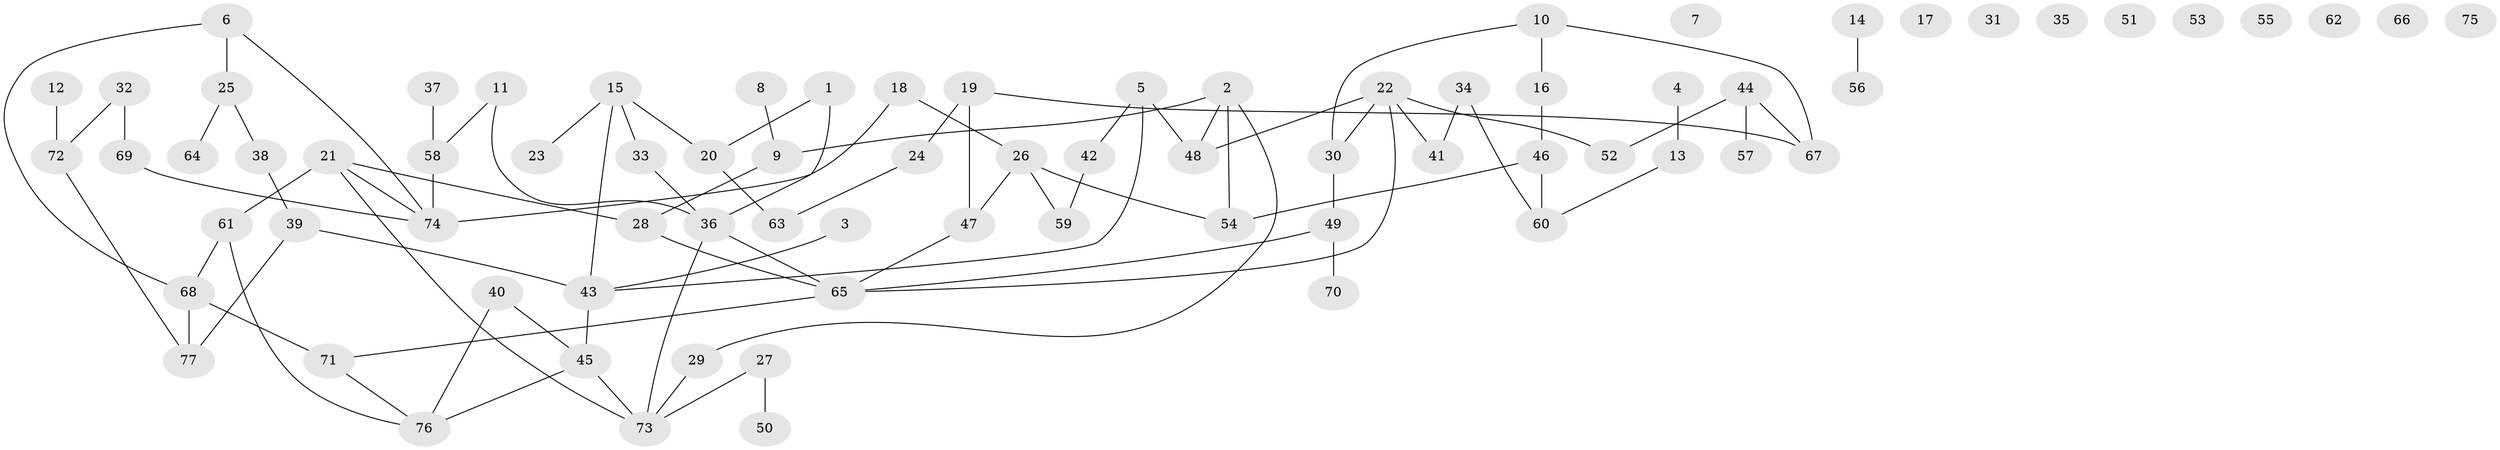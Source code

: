 // Generated by graph-tools (version 1.1) at 2025/25/03/09/25 03:25:15]
// undirected, 77 vertices, 89 edges
graph export_dot {
graph [start="1"]
  node [color=gray90,style=filled];
  1;
  2;
  3;
  4;
  5;
  6;
  7;
  8;
  9;
  10;
  11;
  12;
  13;
  14;
  15;
  16;
  17;
  18;
  19;
  20;
  21;
  22;
  23;
  24;
  25;
  26;
  27;
  28;
  29;
  30;
  31;
  32;
  33;
  34;
  35;
  36;
  37;
  38;
  39;
  40;
  41;
  42;
  43;
  44;
  45;
  46;
  47;
  48;
  49;
  50;
  51;
  52;
  53;
  54;
  55;
  56;
  57;
  58;
  59;
  60;
  61;
  62;
  63;
  64;
  65;
  66;
  67;
  68;
  69;
  70;
  71;
  72;
  73;
  74;
  75;
  76;
  77;
  1 -- 20;
  1 -- 36;
  2 -- 9;
  2 -- 29;
  2 -- 48;
  2 -- 54;
  3 -- 43;
  4 -- 13;
  5 -- 42;
  5 -- 43;
  5 -- 48;
  6 -- 25;
  6 -- 68;
  6 -- 74;
  8 -- 9;
  9 -- 28;
  10 -- 16;
  10 -- 30;
  10 -- 67;
  11 -- 36;
  11 -- 58;
  12 -- 72;
  13 -- 60;
  14 -- 56;
  15 -- 20;
  15 -- 23;
  15 -- 33;
  15 -- 43;
  16 -- 46;
  18 -- 26;
  18 -- 74;
  19 -- 24;
  19 -- 47;
  19 -- 67;
  20 -- 63;
  21 -- 28;
  21 -- 61;
  21 -- 73;
  21 -- 74;
  22 -- 30;
  22 -- 41;
  22 -- 48;
  22 -- 52;
  22 -- 65;
  24 -- 63;
  25 -- 38;
  25 -- 64;
  26 -- 47;
  26 -- 54;
  26 -- 59;
  27 -- 50;
  27 -- 73;
  28 -- 65;
  29 -- 73;
  30 -- 49;
  32 -- 69;
  32 -- 72;
  33 -- 36;
  34 -- 41;
  34 -- 60;
  36 -- 65;
  36 -- 73;
  37 -- 58;
  38 -- 39;
  39 -- 43;
  39 -- 77;
  40 -- 45;
  40 -- 76;
  42 -- 59;
  43 -- 45;
  44 -- 52;
  44 -- 57;
  44 -- 67;
  45 -- 73;
  45 -- 76;
  46 -- 54;
  46 -- 60;
  47 -- 65;
  49 -- 65;
  49 -- 70;
  58 -- 74;
  61 -- 68;
  61 -- 76;
  65 -- 71;
  68 -- 71;
  68 -- 77;
  69 -- 74;
  71 -- 76;
  72 -- 77;
}
